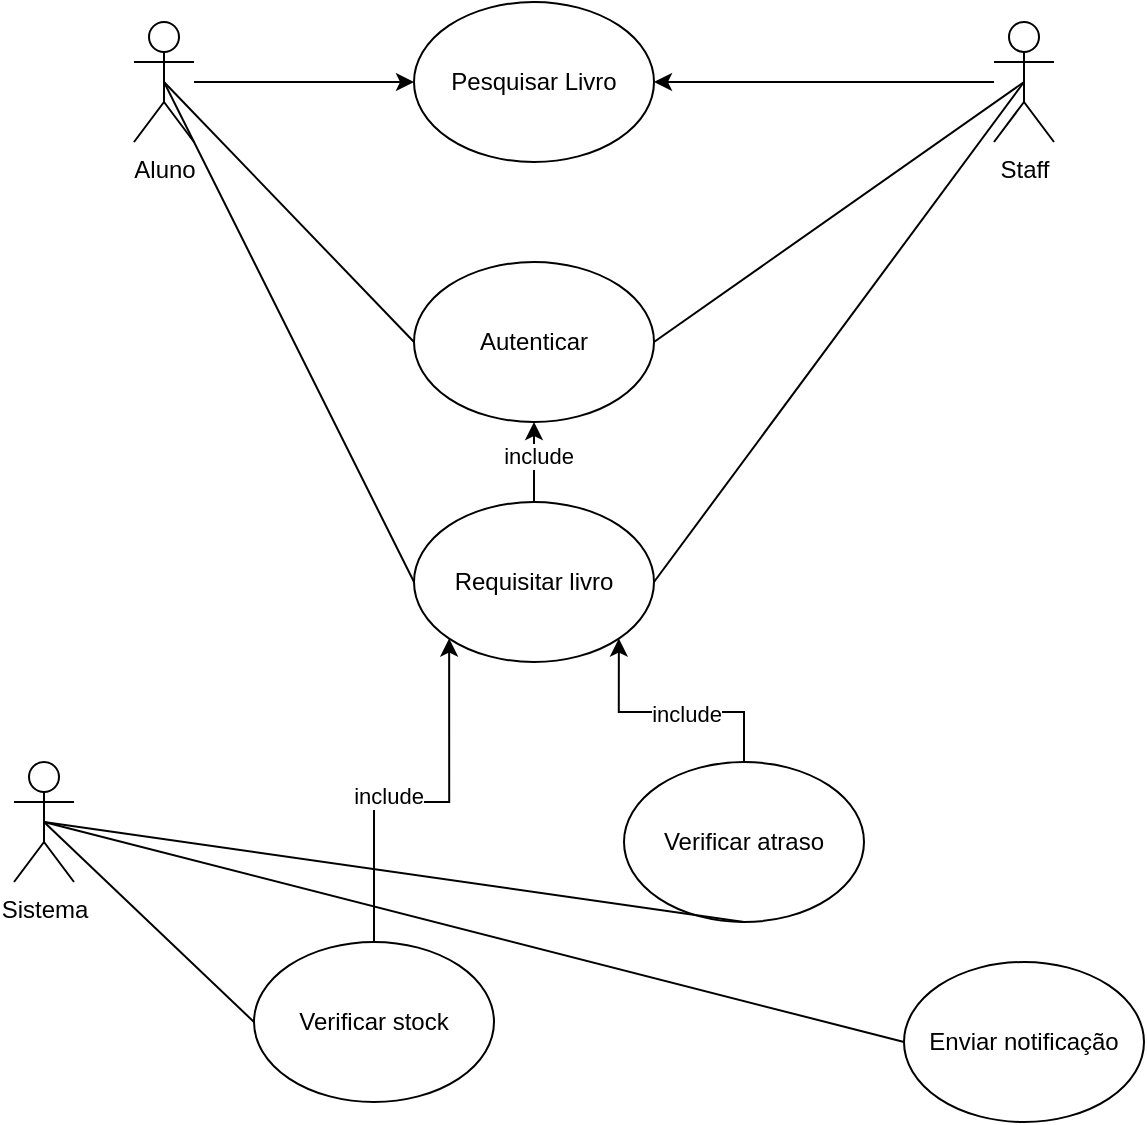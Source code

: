 <mxfile version="26.0.11" pages="2">
  <diagram name="Exercicio 1 - Biblioteca" id="e7e014a7-5840-1c2e-5031-d8a46d1fe8dd">
    <mxGraphModel dx="1050" dy="557" grid="1" gridSize="10" guides="1" tooltips="1" connect="1" arrows="1" fold="1" page="1" pageScale="1" pageWidth="1169" pageHeight="826" background="none" math="0" shadow="0">
      <root>
        <mxCell id="0" />
        <mxCell id="1" parent="0" />
        <mxCell id="dyRaPjlaGvi6dHLYWyGA-41" value="Pesquisar Livro" style="ellipse;whiteSpace=wrap;html=1;" parent="1" vertex="1">
          <mxGeometry x="360" y="60" width="120" height="80" as="geometry" />
        </mxCell>
        <mxCell id="dyRaPjlaGvi6dHLYWyGA-46" style="edgeStyle=orthogonalEdgeStyle;rounded=0;orthogonalLoop=1;jettySize=auto;html=1;entryX=0;entryY=0.5;entryDx=0;entryDy=0;" parent="1" source="dyRaPjlaGvi6dHLYWyGA-42" target="dyRaPjlaGvi6dHLYWyGA-41" edge="1">
          <mxGeometry relative="1" as="geometry" />
        </mxCell>
        <mxCell id="dyRaPjlaGvi6dHLYWyGA-42" value="Aluno" style="shape=umlActor;verticalLabelPosition=bottom;verticalAlign=top;html=1;" parent="1" vertex="1">
          <mxGeometry x="220" y="70" width="30" height="60" as="geometry" />
        </mxCell>
        <mxCell id="dyRaPjlaGvi6dHLYWyGA-69" style="edgeStyle=orthogonalEdgeStyle;rounded=0;orthogonalLoop=1;jettySize=auto;html=1;entryX=0;entryY=0.5;entryDx=0;entryDy=0;" parent="1" target="dyRaPjlaGvi6dHLYWyGA-68" edge="1">
          <mxGeometry relative="1" as="geometry">
            <mxPoint x="850" y="370" as="sourcePoint" />
          </mxGeometry>
        </mxCell>
        <mxCell id="dyRaPjlaGvi6dHLYWyGA-72" value="extend" style="edgeLabel;html=1;align=center;verticalAlign=middle;resizable=0;points=[];" parent="dyRaPjlaGvi6dHLYWyGA-69" vertex="1" connectable="0">
          <mxGeometry x="0.026" y="-3" relative="1" as="geometry">
            <mxPoint as="offset" />
          </mxGeometry>
        </mxCell>
        <mxCell id="dyRaPjlaGvi6dHLYWyGA-73" value="Sistema" style="shape=umlActor;verticalLabelPosition=bottom;verticalAlign=top;html=1;" parent="1" vertex="1">
          <mxGeometry x="160" y="440" width="30" height="60" as="geometry" />
        </mxCell>
        <mxCell id="dyRaPjlaGvi6dHLYWyGA-74" value="Autenticar" style="ellipse;whiteSpace=wrap;html=1;" parent="1" vertex="1">
          <mxGeometry x="360" y="190" width="120" height="80" as="geometry" />
        </mxCell>
        <mxCell id="HVS4deroo4Q3YgrMX7cl-12" style="edgeStyle=orthogonalEdgeStyle;rounded=0;orthogonalLoop=1;jettySize=auto;html=1;" edge="1" parent="1" source="Lw6sw7FByrgqFj1kpVkB-1" target="dyRaPjlaGvi6dHLYWyGA-74">
          <mxGeometry relative="1" as="geometry" />
        </mxCell>
        <mxCell id="HVS4deroo4Q3YgrMX7cl-13" value="include" style="edgeLabel;html=1;align=center;verticalAlign=middle;resizable=0;points=[];" vertex="1" connectable="0" parent="HVS4deroo4Q3YgrMX7cl-12">
          <mxGeometry x="0.17" y="-2" relative="1" as="geometry">
            <mxPoint as="offset" />
          </mxGeometry>
        </mxCell>
        <mxCell id="Lw6sw7FByrgqFj1kpVkB-1" value="Requisitar livro" style="ellipse;whiteSpace=wrap;html=1;" vertex="1" parent="1">
          <mxGeometry x="360" y="310" width="120" height="80" as="geometry" />
        </mxCell>
        <mxCell id="Lw6sw7FByrgqFj1kpVkB-3" style="edgeStyle=orthogonalEdgeStyle;rounded=0;orthogonalLoop=1;jettySize=auto;html=1;" edge="1" parent="1" source="Lw6sw7FByrgqFj1kpVkB-2" target="dyRaPjlaGvi6dHLYWyGA-41">
          <mxGeometry relative="1" as="geometry" />
        </mxCell>
        <mxCell id="Lw6sw7FByrgqFj1kpVkB-2" value="Staff" style="shape=umlActor;verticalLabelPosition=bottom;verticalAlign=top;html=1;" vertex="1" parent="1">
          <mxGeometry x="650" y="70" width="30" height="60" as="geometry" />
        </mxCell>
        <mxCell id="Lw6sw7FByrgqFj1kpVkB-5" value="" style="endArrow=none;html=1;rounded=0;entryX=0.5;entryY=0.5;entryDx=0;entryDy=0;entryPerimeter=0;exitX=1;exitY=0.5;exitDx=0;exitDy=0;" edge="1" parent="1" source="dyRaPjlaGvi6dHLYWyGA-74" target="Lw6sw7FByrgqFj1kpVkB-2">
          <mxGeometry width="50" height="50" relative="1" as="geometry">
            <mxPoint x="510" y="250" as="sourcePoint" />
            <mxPoint x="560" y="200" as="targetPoint" />
          </mxGeometry>
        </mxCell>
        <mxCell id="Lw6sw7FByrgqFj1kpVkB-6" value="" style="endArrow=none;html=1;rounded=0;entryX=0.5;entryY=0.5;entryDx=0;entryDy=0;entryPerimeter=0;exitX=1;exitY=0.5;exitDx=0;exitDy=0;" edge="1" parent="1" source="Lw6sw7FByrgqFj1kpVkB-1" target="Lw6sw7FByrgqFj1kpVkB-2">
          <mxGeometry width="50" height="50" relative="1" as="geometry">
            <mxPoint x="490" y="240" as="sourcePoint" />
            <mxPoint x="675" y="110" as="targetPoint" />
          </mxGeometry>
        </mxCell>
        <mxCell id="Lw6sw7FByrgqFj1kpVkB-7" value="" style="endArrow=none;html=1;rounded=0;entryX=0;entryY=0.5;entryDx=0;entryDy=0;exitX=0.5;exitY=0.5;exitDx=0;exitDy=0;exitPerimeter=0;" edge="1" parent="1" source="dyRaPjlaGvi6dHLYWyGA-42" target="dyRaPjlaGvi6dHLYWyGA-74">
          <mxGeometry width="50" height="50" relative="1" as="geometry">
            <mxPoint x="170" y="300" as="sourcePoint" />
            <mxPoint x="355" y="170" as="targetPoint" />
          </mxGeometry>
        </mxCell>
        <mxCell id="Lw6sw7FByrgqFj1kpVkB-8" value="" style="endArrow=none;html=1;rounded=0;entryX=0;entryY=0.5;entryDx=0;entryDy=0;exitX=0.5;exitY=0.5;exitDx=0;exitDy=0;exitPerimeter=0;" edge="1" parent="1" source="dyRaPjlaGvi6dHLYWyGA-42" target="Lw6sw7FByrgqFj1kpVkB-1">
          <mxGeometry width="50" height="50" relative="1" as="geometry">
            <mxPoint x="200" y="165" as="sourcePoint" />
            <mxPoint x="325" y="295" as="targetPoint" />
          </mxGeometry>
        </mxCell>
        <mxCell id="HVS4deroo4Q3YgrMX7cl-4" style="edgeStyle=orthogonalEdgeStyle;rounded=0;orthogonalLoop=1;jettySize=auto;html=1;exitX=0.5;exitY=0;exitDx=0;exitDy=0;entryX=0;entryY=1;entryDx=0;entryDy=0;" edge="1" parent="1" source="HVS4deroo4Q3YgrMX7cl-2" target="Lw6sw7FByrgqFj1kpVkB-1">
          <mxGeometry relative="1" as="geometry" />
        </mxCell>
        <mxCell id="HVS4deroo4Q3YgrMX7cl-7" value="include" style="edgeLabel;html=1;align=center;verticalAlign=middle;resizable=0;points=[];" vertex="1" connectable="0" parent="HVS4deroo4Q3YgrMX7cl-4">
          <mxGeometry x="-0.188" y="3" relative="1" as="geometry">
            <mxPoint as="offset" />
          </mxGeometry>
        </mxCell>
        <mxCell id="HVS4deroo4Q3YgrMX7cl-2" value="Verificar stock" style="ellipse;whiteSpace=wrap;html=1;" vertex="1" parent="1">
          <mxGeometry x="280" y="530" width="120" height="80" as="geometry" />
        </mxCell>
        <mxCell id="HVS4deroo4Q3YgrMX7cl-5" style="edgeStyle=orthogonalEdgeStyle;rounded=0;orthogonalLoop=1;jettySize=auto;html=1;entryX=1;entryY=1;entryDx=0;entryDy=0;" edge="1" parent="1" source="HVS4deroo4Q3YgrMX7cl-3" target="Lw6sw7FByrgqFj1kpVkB-1">
          <mxGeometry relative="1" as="geometry" />
        </mxCell>
        <mxCell id="HVS4deroo4Q3YgrMX7cl-6" value="include" style="edgeLabel;html=1;align=center;verticalAlign=middle;resizable=0;points=[];" vertex="1" connectable="0" parent="HVS4deroo4Q3YgrMX7cl-5">
          <mxGeometry x="-0.135" y="1" relative="1" as="geometry">
            <mxPoint as="offset" />
          </mxGeometry>
        </mxCell>
        <mxCell id="HVS4deroo4Q3YgrMX7cl-3" value="Verificar atraso" style="ellipse;whiteSpace=wrap;html=1;" vertex="1" parent="1">
          <mxGeometry x="465" y="440" width="120" height="80" as="geometry" />
        </mxCell>
        <mxCell id="HVS4deroo4Q3YgrMX7cl-8" value="Enviar notificação" style="ellipse;whiteSpace=wrap;html=1;" vertex="1" parent="1">
          <mxGeometry x="605" y="540" width="120" height="80" as="geometry" />
        </mxCell>
        <mxCell id="HVS4deroo4Q3YgrMX7cl-9" value="" style="endArrow=none;html=1;rounded=0;exitX=0.5;exitY=0.5;exitDx=0;exitDy=0;exitPerimeter=0;entryX=0;entryY=0.5;entryDx=0;entryDy=0;" edge="1" parent="1" source="dyRaPjlaGvi6dHLYWyGA-73" target="HVS4deroo4Q3YgrMX7cl-2">
          <mxGeometry width="50" height="50" relative="1" as="geometry">
            <mxPoint x="520" y="380" as="sourcePoint" />
            <mxPoint x="570" y="330" as="targetPoint" />
          </mxGeometry>
        </mxCell>
        <mxCell id="HVS4deroo4Q3YgrMX7cl-10" value="" style="endArrow=none;html=1;rounded=0;exitX=0.5;exitY=0.5;exitDx=0;exitDy=0;exitPerimeter=0;entryX=0.5;entryY=1;entryDx=0;entryDy=0;" edge="1" parent="1" source="dyRaPjlaGvi6dHLYWyGA-73" target="HVS4deroo4Q3YgrMX7cl-3">
          <mxGeometry width="50" height="50" relative="1" as="geometry">
            <mxPoint x="520" y="380" as="sourcePoint" />
            <mxPoint x="570" y="330" as="targetPoint" />
          </mxGeometry>
        </mxCell>
        <mxCell id="HVS4deroo4Q3YgrMX7cl-11" value="" style="endArrow=none;html=1;rounded=0;exitX=0.5;exitY=0.5;exitDx=0;exitDy=0;exitPerimeter=0;entryX=0;entryY=0.5;entryDx=0;entryDy=0;" edge="1" parent="1" source="dyRaPjlaGvi6dHLYWyGA-73" target="HVS4deroo4Q3YgrMX7cl-8">
          <mxGeometry width="50" height="50" relative="1" as="geometry">
            <mxPoint x="520" y="380" as="sourcePoint" />
            <mxPoint x="570" y="330" as="targetPoint" />
          </mxGeometry>
        </mxCell>
      </root>
    </mxGraphModel>
  </diagram>
  <diagram id="A5f40QZLVU-J4Slmfs28" name="Página-2">
    <mxGraphModel grid="1" page="1" gridSize="10" guides="1" tooltips="1" connect="1" arrows="1" fold="1" pageScale="1" pageWidth="827" pageHeight="1169" math="0" shadow="0">
      <root>
        <mxCell id="0" />
        <mxCell id="1" parent="0" />
      </root>
    </mxGraphModel>
  </diagram>
</mxfile>
